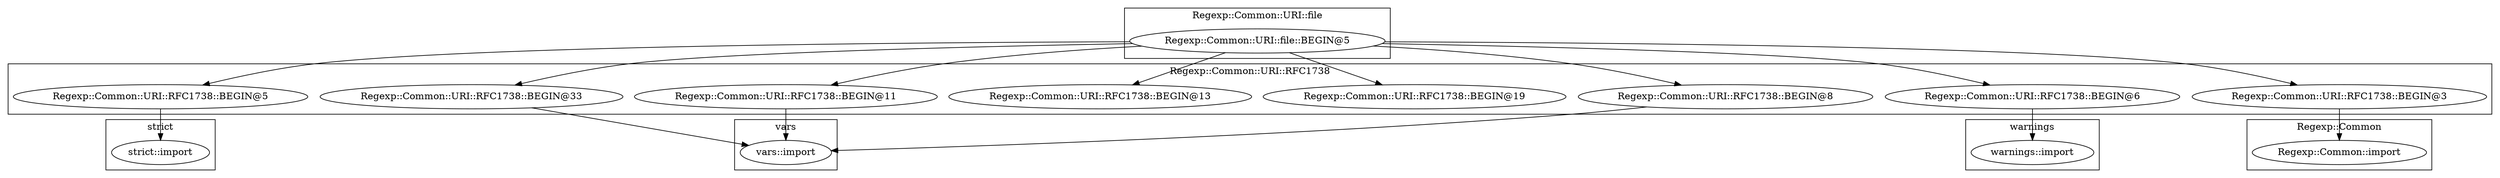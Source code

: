 digraph {
graph [overlap=false]
subgraph cluster_warnings {
	label="warnings";
	"warnings::import";
}
subgraph cluster_vars {
	label="vars";
	"vars::import";
}
subgraph cluster_strict {
	label="strict";
	"strict::import";
}
subgraph cluster_Regexp_Common_URI_file {
	label="Regexp::Common::URI::file";
	"Regexp::Common::URI::file::BEGIN@5";
}
subgraph cluster_Regexp_Common_URI_RFC1738 {
	label="Regexp::Common::URI::RFC1738";
	"Regexp::Common::URI::RFC1738::BEGIN@5";
	"Regexp::Common::URI::RFC1738::BEGIN@8";
	"Regexp::Common::URI::RFC1738::BEGIN@11";
	"Regexp::Common::URI::RFC1738::BEGIN@19";
	"Regexp::Common::URI::RFC1738::BEGIN@13";
	"Regexp::Common::URI::RFC1738::BEGIN@6";
	"Regexp::Common::URI::RFC1738::BEGIN@3";
	"Regexp::Common::URI::RFC1738::BEGIN@33";
}
subgraph cluster_Regexp_Common {
	label="Regexp::Common";
	"Regexp::Common::import";
}
"Regexp::Common::URI::RFC1738::BEGIN@3" -> "Regexp::Common::import";
"Regexp::Common::URI::file::BEGIN@5" -> "Regexp::Common::URI::RFC1738::BEGIN@19";
"Regexp::Common::URI::file::BEGIN@5" -> "Regexp::Common::URI::RFC1738::BEGIN@11";
"Regexp::Common::URI::file::BEGIN@5" -> "Regexp::Common::URI::RFC1738::BEGIN@3";
"Regexp::Common::URI::file::BEGIN@5" -> "Regexp::Common::URI::RFC1738::BEGIN@8";
"Regexp::Common::URI::file::BEGIN@5" -> "Regexp::Common::URI::RFC1738::BEGIN@33";
"Regexp::Common::URI::file::BEGIN@5" -> "Regexp::Common::URI::RFC1738::BEGIN@6";
"Regexp::Common::URI::file::BEGIN@5" -> "Regexp::Common::URI::RFC1738::BEGIN@5";
"Regexp::Common::URI::RFC1738::BEGIN@6" -> "warnings::import";
"Regexp::Common::URI::file::BEGIN@5" -> "Regexp::Common::URI::RFC1738::BEGIN@13";
"Regexp::Common::URI::RFC1738::BEGIN@8" -> "vars::import";
"Regexp::Common::URI::RFC1738::BEGIN@33" -> "vars::import";
"Regexp::Common::URI::RFC1738::BEGIN@11" -> "vars::import";
"Regexp::Common::URI::RFC1738::BEGIN@5" -> "strict::import";
}
